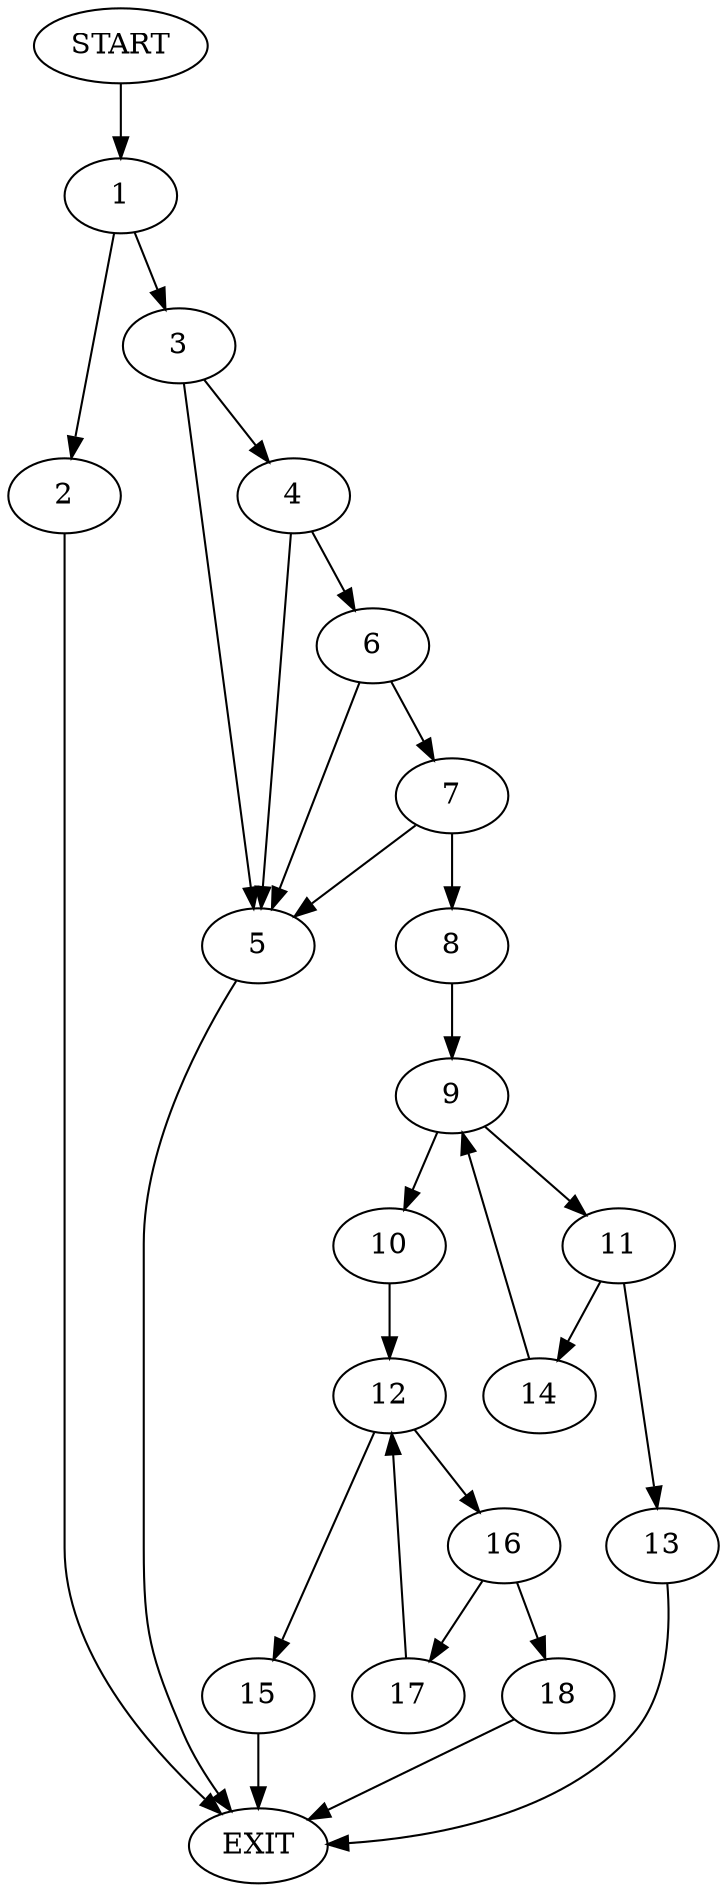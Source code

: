 digraph {
0 [label="START"]
19 [label="EXIT"]
0 -> 1
1 -> 2
1 -> 3
3 -> 4
3 -> 5
2 -> 19
4 -> 5
4 -> 6
5 -> 19
6 -> 7
6 -> 5
7 -> 8
7 -> 5
8 -> 9
9 -> 10
9 -> 11
10 -> 12
11 -> 13
11 -> 14
14 -> 9
13 -> 19
12 -> 15
12 -> 16
16 -> 17
16 -> 18
15 -> 19
17 -> 12
18 -> 19
}
